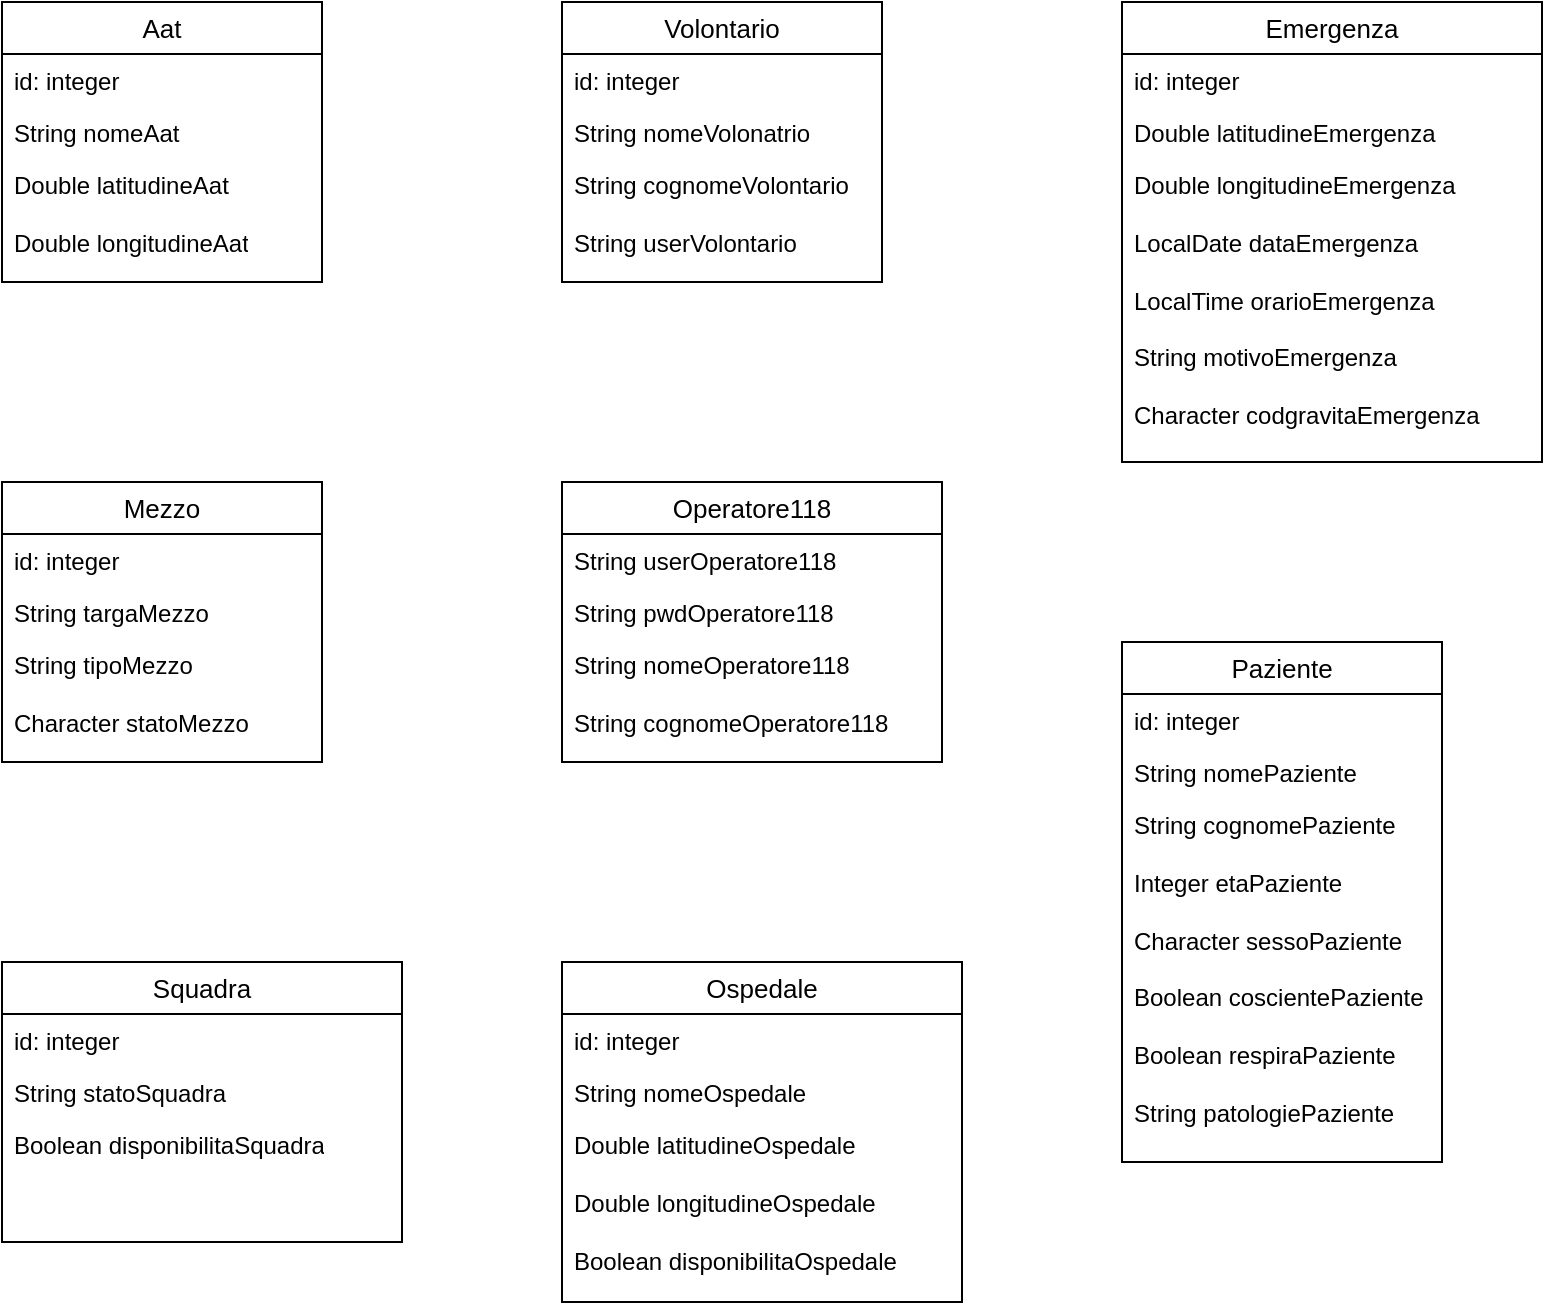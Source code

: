 <mxfile version="24.4.4" type="device">
  <diagram name="Pagina-1" id="LHrX6WKbj6qwGlgkHWi0">
    <mxGraphModel dx="1221" dy="761" grid="1" gridSize="10" guides="1" tooltips="1" connect="1" arrows="1" fold="1" page="1" pageScale="1" pageWidth="1169" pageHeight="827" math="0" shadow="0">
      <root>
        <mxCell id="0" />
        <mxCell id="1" parent="0" />
        <mxCell id="Gat6AkMfSaraWTltkYBG-1" value="&lt;font style=&quot;font-size: 13px;&quot;&gt;Volontario&lt;/font&gt;" style="swimlane;fontStyle=0;childLayout=stackLayout;horizontal=1;startSize=26;fillColor=none;horizontalStack=0;resizeParent=1;resizeParentMax=0;resizeLast=0;collapsible=1;marginBottom=0;whiteSpace=wrap;html=1;" vertex="1" parent="1">
          <mxGeometry x="440" y="80" width="160" height="140" as="geometry" />
        </mxCell>
        <mxCell id="Gat6AkMfSaraWTltkYBG-2" value="id: integer" style="text;strokeColor=none;fillColor=none;align=left;verticalAlign=top;spacingLeft=4;spacingRight=4;overflow=hidden;rotatable=0;points=[[0,0.5],[1,0.5]];portConstraint=eastwest;whiteSpace=wrap;html=1;" vertex="1" parent="Gat6AkMfSaraWTltkYBG-1">
          <mxGeometry y="26" width="160" height="26" as="geometry" />
        </mxCell>
        <mxCell id="Gat6AkMfSaraWTltkYBG-3" value="String nomeVolonatrio" style="text;strokeColor=none;fillColor=none;align=left;verticalAlign=top;spacingLeft=4;spacingRight=4;overflow=hidden;rotatable=0;points=[[0,0.5],[1,0.5]];portConstraint=eastwest;whiteSpace=wrap;html=1;" vertex="1" parent="Gat6AkMfSaraWTltkYBG-1">
          <mxGeometry y="52" width="160" height="26" as="geometry" />
        </mxCell>
        <mxCell id="Gat6AkMfSaraWTltkYBG-4" value="&lt;div&gt;String cognomeVolontario&lt;/div&gt;&lt;div&gt;&lt;br&gt;&lt;/div&gt;&lt;div&gt;String userVolontario&lt;/div&gt;&lt;div&gt;&lt;br&gt;&lt;/div&gt;&lt;div&gt;String pwdVolontario&lt;br&gt;&lt;/div&gt;" style="text;strokeColor=none;fillColor=none;align=left;verticalAlign=top;spacingLeft=4;spacingRight=4;overflow=hidden;rotatable=0;points=[[0,0.5],[1,0.5]];portConstraint=eastwest;whiteSpace=wrap;html=1;" vertex="1" parent="Gat6AkMfSaraWTltkYBG-1">
          <mxGeometry y="78" width="160" height="62" as="geometry" />
        </mxCell>
        <mxCell id="Gat6AkMfSaraWTltkYBG-19" value="&lt;font style=&quot;font-size: 13px;&quot;&gt;Operatore118&lt;/font&gt;" style="swimlane;fontStyle=0;childLayout=stackLayout;horizontal=1;startSize=26;fillColor=none;horizontalStack=0;resizeParent=1;resizeParentMax=0;resizeLast=0;collapsible=1;marginBottom=0;whiteSpace=wrap;html=1;" vertex="1" parent="1">
          <mxGeometry x="440" y="320" width="190" height="140" as="geometry" />
        </mxCell>
        <mxCell id="Gat6AkMfSaraWTltkYBG-20" value="String userOperatore118" style="text;strokeColor=none;fillColor=none;align=left;verticalAlign=top;spacingLeft=4;spacingRight=4;overflow=hidden;rotatable=0;points=[[0,0.5],[1,0.5]];portConstraint=eastwest;whiteSpace=wrap;html=1;" vertex="1" parent="Gat6AkMfSaraWTltkYBG-19">
          <mxGeometry y="26" width="190" height="26" as="geometry" />
        </mxCell>
        <mxCell id="Gat6AkMfSaraWTltkYBG-21" value="String pwdOperatore118" style="text;strokeColor=none;fillColor=none;align=left;verticalAlign=top;spacingLeft=4;spacingRight=4;overflow=hidden;rotatable=0;points=[[0,0.5],[1,0.5]];portConstraint=eastwest;whiteSpace=wrap;html=1;" vertex="1" parent="Gat6AkMfSaraWTltkYBG-19">
          <mxGeometry y="52" width="190" height="26" as="geometry" />
        </mxCell>
        <mxCell id="Gat6AkMfSaraWTltkYBG-22" value="&lt;div&gt;String nomeOperatore118&lt;/div&gt;&lt;div&gt;&lt;br&gt;&lt;/div&gt;&lt;div&gt;String cognomeOperatore118&lt;br&gt;&lt;/div&gt;" style="text;strokeColor=none;fillColor=none;align=left;verticalAlign=top;spacingLeft=4;spacingRight=4;overflow=hidden;rotatable=0;points=[[0,0.5],[1,0.5]];portConstraint=eastwest;whiteSpace=wrap;html=1;" vertex="1" parent="Gat6AkMfSaraWTltkYBG-19">
          <mxGeometry y="78" width="190" height="62" as="geometry" />
        </mxCell>
        <mxCell id="Gat6AkMfSaraWTltkYBG-27" value="&lt;font style=&quot;font-size: 13px;&quot;&gt;Ospedale&lt;/font&gt;" style="swimlane;fontStyle=0;childLayout=stackLayout;horizontal=1;startSize=26;fillColor=none;horizontalStack=0;resizeParent=1;resizeParentMax=0;resizeLast=0;collapsible=1;marginBottom=0;whiteSpace=wrap;html=1;" vertex="1" parent="1">
          <mxGeometry x="440" y="560" width="200" height="170" as="geometry" />
        </mxCell>
        <mxCell id="Gat6AkMfSaraWTltkYBG-28" value="id: integer" style="text;strokeColor=none;fillColor=none;align=left;verticalAlign=top;spacingLeft=4;spacingRight=4;overflow=hidden;rotatable=0;points=[[0,0.5],[1,0.5]];portConstraint=eastwest;whiteSpace=wrap;html=1;" vertex="1" parent="Gat6AkMfSaraWTltkYBG-27">
          <mxGeometry y="26" width="200" height="26" as="geometry" />
        </mxCell>
        <mxCell id="Gat6AkMfSaraWTltkYBG-29" value="String nomeOspedale" style="text;strokeColor=none;fillColor=none;align=left;verticalAlign=top;spacingLeft=4;spacingRight=4;overflow=hidden;rotatable=0;points=[[0,0.5],[1,0.5]];portConstraint=eastwest;whiteSpace=wrap;html=1;" vertex="1" parent="Gat6AkMfSaraWTltkYBG-27">
          <mxGeometry y="52" width="200" height="26" as="geometry" />
        </mxCell>
        <mxCell id="Gat6AkMfSaraWTltkYBG-30" value="&lt;div&gt;Double latitudineOspedale&lt;/div&gt;&lt;div&gt;&lt;br&gt;&lt;div&gt;Double longitudineOspedale&lt;/div&gt;&lt;div&gt;&lt;br&gt;Boolean disponibilitaOspedale&lt;br&gt;&lt;/div&gt;&lt;/div&gt;" style="text;strokeColor=none;fillColor=none;align=left;verticalAlign=top;spacingLeft=4;spacingRight=4;overflow=hidden;rotatable=0;points=[[0,0.5],[1,0.5]];portConstraint=eastwest;whiteSpace=wrap;html=1;" vertex="1" parent="Gat6AkMfSaraWTltkYBG-27">
          <mxGeometry y="78" width="200" height="92" as="geometry" />
        </mxCell>
        <mxCell id="Gat6AkMfSaraWTltkYBG-31" value="&lt;font style=&quot;font-size: 13px;&quot;&gt;Paziente&lt;/font&gt;" style="swimlane;fontStyle=0;childLayout=stackLayout;horizontal=1;startSize=26;fillColor=none;horizontalStack=0;resizeParent=1;resizeParentMax=0;resizeLast=0;collapsible=1;marginBottom=0;whiteSpace=wrap;html=1;" vertex="1" parent="1">
          <mxGeometry x="720" y="400" width="160" height="260" as="geometry" />
        </mxCell>
        <mxCell id="Gat6AkMfSaraWTltkYBG-32" value="id: integer" style="text;strokeColor=none;fillColor=none;align=left;verticalAlign=top;spacingLeft=4;spacingRight=4;overflow=hidden;rotatable=0;points=[[0,0.5],[1,0.5]];portConstraint=eastwest;whiteSpace=wrap;html=1;" vertex="1" parent="Gat6AkMfSaraWTltkYBG-31">
          <mxGeometry y="26" width="160" height="26" as="geometry" />
        </mxCell>
        <mxCell id="Gat6AkMfSaraWTltkYBG-33" value="String nomePaziente" style="text;strokeColor=none;fillColor=none;align=left;verticalAlign=top;spacingLeft=4;spacingRight=4;overflow=hidden;rotatable=0;points=[[0,0.5],[1,0.5]];portConstraint=eastwest;whiteSpace=wrap;html=1;" vertex="1" parent="Gat6AkMfSaraWTltkYBG-31">
          <mxGeometry y="52" width="160" height="26" as="geometry" />
        </mxCell>
        <mxCell id="Gat6AkMfSaraWTltkYBG-34" value="&lt;div&gt;String cognomePaziente&lt;/div&gt;&lt;div&gt;&lt;br&gt;&lt;/div&gt;&lt;div&gt;Integer etaPaziente&lt;/div&gt;&lt;div&gt;&lt;br&gt;&lt;/div&gt;&lt;div&gt;Character sessoPaziente&lt;/div&gt;&lt;div&gt;&lt;br&gt;&lt;/div&gt;&lt;div&gt;Boolean coscientePaziente&lt;/div&gt;&lt;div&gt;&lt;br&gt;&lt;/div&gt;&lt;div&gt;Boolean respiraPaziente&lt;/div&gt;&lt;div&gt;&lt;br&gt;&lt;/div&gt;&lt;div&gt;String patologiePaziente&lt;br&gt;&lt;/div&gt;" style="text;strokeColor=none;fillColor=none;align=left;verticalAlign=top;spacingLeft=4;spacingRight=4;overflow=hidden;rotatable=0;points=[[0,0.5],[1,0.5]];portConstraint=eastwest;whiteSpace=wrap;html=1;" vertex="1" parent="Gat6AkMfSaraWTltkYBG-31">
          <mxGeometry y="78" width="160" height="182" as="geometry" />
        </mxCell>
        <mxCell id="Gat6AkMfSaraWTltkYBG-35" value="&lt;font style=&quot;font-size: 13px;&quot;&gt;Emergenza&lt;/font&gt;" style="swimlane;fontStyle=0;childLayout=stackLayout;horizontal=1;startSize=26;fillColor=none;horizontalStack=0;resizeParent=1;resizeParentMax=0;resizeLast=0;collapsible=1;marginBottom=0;whiteSpace=wrap;html=1;" vertex="1" parent="1">
          <mxGeometry x="720" y="80" width="210" height="230" as="geometry" />
        </mxCell>
        <mxCell id="Gat6AkMfSaraWTltkYBG-36" value="id: integer" style="text;strokeColor=none;fillColor=none;align=left;verticalAlign=top;spacingLeft=4;spacingRight=4;overflow=hidden;rotatable=0;points=[[0,0.5],[1,0.5]];portConstraint=eastwest;whiteSpace=wrap;html=1;" vertex="1" parent="Gat6AkMfSaraWTltkYBG-35">
          <mxGeometry y="26" width="210" height="26" as="geometry" />
        </mxCell>
        <mxCell id="Gat6AkMfSaraWTltkYBG-37" value="Double latitudineEmergenza" style="text;strokeColor=none;fillColor=none;align=left;verticalAlign=top;spacingLeft=4;spacingRight=4;overflow=hidden;rotatable=0;points=[[0,0.5],[1,0.5]];portConstraint=eastwest;whiteSpace=wrap;html=1;" vertex="1" parent="Gat6AkMfSaraWTltkYBG-35">
          <mxGeometry y="52" width="210" height="26" as="geometry" />
        </mxCell>
        <mxCell id="Gat6AkMfSaraWTltkYBG-38" value="&lt;div&gt;Double longitudineEmergenza&lt;/div&gt;&lt;div&gt;&lt;br&gt;&lt;/div&gt;&lt;div&gt;LocalDate dataEmergenza&lt;/div&gt;&lt;div&gt;&lt;br&gt;&lt;/div&gt;&lt;div&gt;LocalTime orarioEmergenza&lt;/div&gt;&lt;div&gt;&lt;br&gt;&lt;/div&gt;&lt;div&gt;String motivoEmergenza&lt;/div&gt;&lt;div&gt;&lt;br&gt;&lt;/div&gt;&lt;div&gt;Character codgravitaEmergenza&lt;br&gt;&lt;/div&gt;" style="text;strokeColor=none;fillColor=none;align=left;verticalAlign=top;spacingLeft=4;spacingRight=4;overflow=hidden;rotatable=0;points=[[0,0.5],[1,0.5]];portConstraint=eastwest;whiteSpace=wrap;html=1;" vertex="1" parent="Gat6AkMfSaraWTltkYBG-35">
          <mxGeometry y="78" width="210" height="152" as="geometry" />
        </mxCell>
        <mxCell id="Gat6AkMfSaraWTltkYBG-39" value="&lt;font style=&quot;font-size: 13px;&quot;&gt;Squadra&lt;/font&gt;" style="swimlane;fontStyle=0;childLayout=stackLayout;horizontal=1;startSize=26;fillColor=none;horizontalStack=0;resizeParent=1;resizeParentMax=0;resizeLast=0;collapsible=1;marginBottom=0;whiteSpace=wrap;html=1;" vertex="1" parent="1">
          <mxGeometry x="160" y="560" width="200" height="140" as="geometry" />
        </mxCell>
        <mxCell id="Gat6AkMfSaraWTltkYBG-40" value="id: integer" style="text;strokeColor=none;fillColor=none;align=left;verticalAlign=top;spacingLeft=4;spacingRight=4;overflow=hidden;rotatable=0;points=[[0,0.5],[1,0.5]];portConstraint=eastwest;whiteSpace=wrap;html=1;" vertex="1" parent="Gat6AkMfSaraWTltkYBG-39">
          <mxGeometry y="26" width="200" height="26" as="geometry" />
        </mxCell>
        <mxCell id="Gat6AkMfSaraWTltkYBG-41" value="String statoSquadra" style="text;strokeColor=none;fillColor=none;align=left;verticalAlign=top;spacingLeft=4;spacingRight=4;overflow=hidden;rotatable=0;points=[[0,0.5],[1,0.5]];portConstraint=eastwest;whiteSpace=wrap;html=1;" vertex="1" parent="Gat6AkMfSaraWTltkYBG-39">
          <mxGeometry y="52" width="200" height="26" as="geometry" />
        </mxCell>
        <mxCell id="Gat6AkMfSaraWTltkYBG-42" value="Boolean disponibilitaSquadra&lt;br&gt;&lt;div&gt;&lt;div&gt;&lt;br&gt;&lt;br&gt;&lt;/div&gt;&lt;/div&gt;" style="text;strokeColor=none;fillColor=none;align=left;verticalAlign=top;spacingLeft=4;spacingRight=4;overflow=hidden;rotatable=0;points=[[0,0.5],[1,0.5]];portConstraint=eastwest;whiteSpace=wrap;html=1;" vertex="1" parent="Gat6AkMfSaraWTltkYBG-39">
          <mxGeometry y="78" width="200" height="62" as="geometry" />
        </mxCell>
        <mxCell id="Gat6AkMfSaraWTltkYBG-43" value="&lt;font style=&quot;font-size: 13px;&quot;&gt;Mezzo&lt;/font&gt;" style="swimlane;fontStyle=0;childLayout=stackLayout;horizontal=1;startSize=26;fillColor=none;horizontalStack=0;resizeParent=1;resizeParentMax=0;resizeLast=0;collapsible=1;marginBottom=0;whiteSpace=wrap;html=1;" vertex="1" parent="1">
          <mxGeometry x="160" y="320" width="160" height="140" as="geometry" />
        </mxCell>
        <mxCell id="Gat6AkMfSaraWTltkYBG-44" value="id: integer" style="text;strokeColor=none;fillColor=none;align=left;verticalAlign=top;spacingLeft=4;spacingRight=4;overflow=hidden;rotatable=0;points=[[0,0.5],[1,0.5]];portConstraint=eastwest;whiteSpace=wrap;html=1;" vertex="1" parent="Gat6AkMfSaraWTltkYBG-43">
          <mxGeometry y="26" width="160" height="26" as="geometry" />
        </mxCell>
        <mxCell id="Gat6AkMfSaraWTltkYBG-45" value="String targaMezzo" style="text;strokeColor=none;fillColor=none;align=left;verticalAlign=top;spacingLeft=4;spacingRight=4;overflow=hidden;rotatable=0;points=[[0,0.5],[1,0.5]];portConstraint=eastwest;whiteSpace=wrap;html=1;" vertex="1" parent="Gat6AkMfSaraWTltkYBG-43">
          <mxGeometry y="52" width="160" height="26" as="geometry" />
        </mxCell>
        <mxCell id="Gat6AkMfSaraWTltkYBG-46" value="&lt;div&gt;String tipoMezzo&lt;br&gt;&lt;/div&gt;&lt;div&gt;&lt;br&gt;&lt;div&gt;Character statoMezzo&lt;br&gt;&lt;/div&gt;&lt;div&gt;&lt;br&gt;&lt;br&gt;&lt;br&gt;&lt;/div&gt;&lt;/div&gt;" style="text;strokeColor=none;fillColor=none;align=left;verticalAlign=top;spacingLeft=4;spacingRight=4;overflow=hidden;rotatable=0;points=[[0,0.5],[1,0.5]];portConstraint=eastwest;whiteSpace=wrap;html=1;" vertex="1" parent="Gat6AkMfSaraWTltkYBG-43">
          <mxGeometry y="78" width="160" height="62" as="geometry" />
        </mxCell>
        <mxCell id="Gat6AkMfSaraWTltkYBG-47" value="&lt;font style=&quot;font-size: 13px;&quot;&gt;Aat&lt;/font&gt;" style="swimlane;fontStyle=0;childLayout=stackLayout;horizontal=1;startSize=26;fillColor=none;horizontalStack=0;resizeParent=1;resizeParentMax=0;resizeLast=0;collapsible=1;marginBottom=0;whiteSpace=wrap;html=1;" vertex="1" parent="1">
          <mxGeometry x="160" y="80" width="160" height="140" as="geometry" />
        </mxCell>
        <mxCell id="Gat6AkMfSaraWTltkYBG-48" value="id: integer" style="text;strokeColor=none;fillColor=none;align=left;verticalAlign=top;spacingLeft=4;spacingRight=4;overflow=hidden;rotatable=0;points=[[0,0.5],[1,0.5]];portConstraint=eastwest;whiteSpace=wrap;html=1;" vertex="1" parent="Gat6AkMfSaraWTltkYBG-47">
          <mxGeometry y="26" width="160" height="26" as="geometry" />
        </mxCell>
        <mxCell id="Gat6AkMfSaraWTltkYBG-49" value="String nomeAat" style="text;strokeColor=none;fillColor=none;align=left;verticalAlign=top;spacingLeft=4;spacingRight=4;overflow=hidden;rotatable=0;points=[[0,0.5],[1,0.5]];portConstraint=eastwest;whiteSpace=wrap;html=1;" vertex="1" parent="Gat6AkMfSaraWTltkYBG-47">
          <mxGeometry y="52" width="160" height="26" as="geometry" />
        </mxCell>
        <mxCell id="Gat6AkMfSaraWTltkYBG-50" value="&lt;div&gt;Double latitudineAat&lt;/div&gt;&lt;div&gt;&lt;br&gt;&lt;div&gt;Double longitudineAat&lt;/div&gt;&lt;div&gt;&lt;br&gt;&lt;br&gt;&lt;br&gt;&lt;/div&gt;&lt;/div&gt;" style="text;strokeColor=none;fillColor=none;align=left;verticalAlign=top;spacingLeft=4;spacingRight=4;overflow=hidden;rotatable=0;points=[[0,0.5],[1,0.5]];portConstraint=eastwest;whiteSpace=wrap;html=1;" vertex="1" parent="Gat6AkMfSaraWTltkYBG-47">
          <mxGeometry y="78" width="160" height="62" as="geometry" />
        </mxCell>
      </root>
    </mxGraphModel>
  </diagram>
</mxfile>
